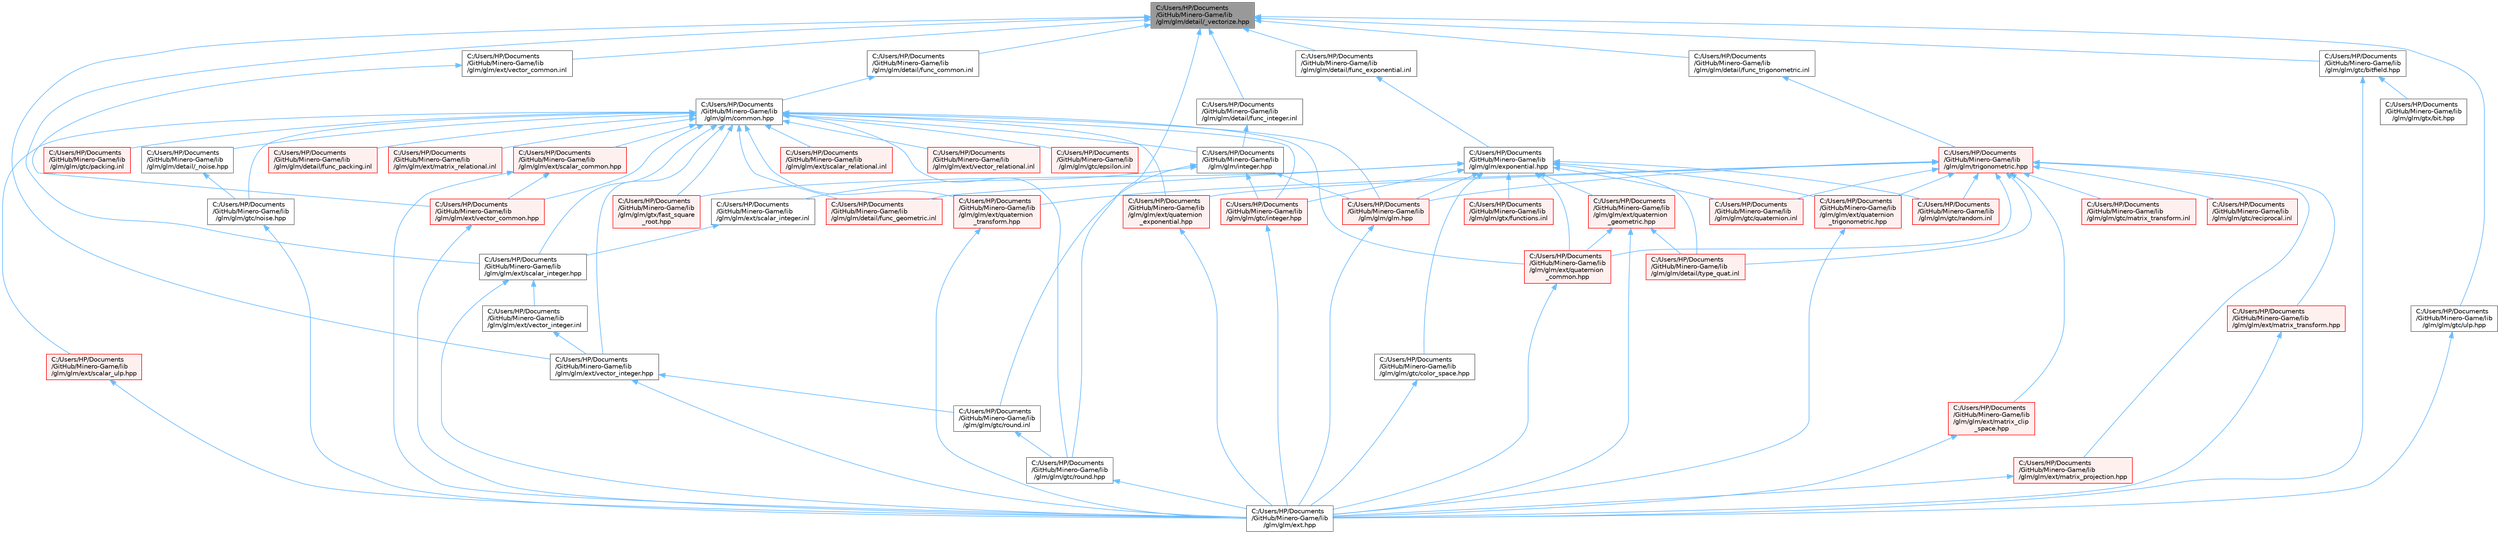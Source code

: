 digraph "C:/Users/HP/Documents/GitHub/Minero-Game/lib/glm/glm/detail/_vectorize.hpp"
{
 // LATEX_PDF_SIZE
  bgcolor="transparent";
  edge [fontname=Helvetica,fontsize=10,labelfontname=Helvetica,labelfontsize=10];
  node [fontname=Helvetica,fontsize=10,shape=box,height=0.2,width=0.4];
  Node1 [id="Node000001",label="C:/Users/HP/Documents\l/GitHub/Minero-Game/lib\l/glm/glm/detail/_vectorize.hpp",height=0.2,width=0.4,color="gray40", fillcolor="grey60", style="filled", fontcolor="black",tooltip=" "];
  Node1 -> Node2 [id="edge193_Node000001_Node000002",dir="back",color="steelblue1",style="solid",tooltip=" "];
  Node2 [id="Node000002",label="C:/Users/HP/Documents\l/GitHub/Minero-Game/lib\l/glm/glm/detail/func_common.inl",height=0.2,width=0.4,color="grey40", fillcolor="white", style="filled",URL="$lib_2glm_2glm_2detail_2func__common_8inl.html",tooltip=" "];
  Node2 -> Node3 [id="edge194_Node000002_Node000003",dir="back",color="steelblue1",style="solid",tooltip=" "];
  Node3 [id="Node000003",label="C:/Users/HP/Documents\l/GitHub/Minero-Game/lib\l/glm/glm/common.hpp",height=0.2,width=0.4,color="grey40", fillcolor="white", style="filled",URL="$lib_2glm_2glm_2common_8hpp.html",tooltip=" "];
  Node3 -> Node4 [id="edge195_Node000003_Node000004",dir="back",color="steelblue1",style="solid",tooltip=" "];
  Node4 [id="Node000004",label="C:/Users/HP/Documents\l/GitHub/Minero-Game/lib\l/glm/glm/detail/_noise.hpp",height=0.2,width=0.4,color="grey40", fillcolor="white", style="filled",URL="$lib_2glm_2glm_2detail_2__noise_8hpp.html",tooltip=" "];
  Node4 -> Node5 [id="edge196_Node000004_Node000005",dir="back",color="steelblue1",style="solid",tooltip=" "];
  Node5 [id="Node000005",label="C:/Users/HP/Documents\l/GitHub/Minero-Game/lib\l/glm/glm/gtc/noise.hpp",height=0.2,width=0.4,color="grey40", fillcolor="white", style="filled",URL="$lib_2glm_2glm_2gtc_2noise_8hpp.html",tooltip=" "];
  Node5 -> Node6 [id="edge197_Node000005_Node000006",dir="back",color="steelblue1",style="solid",tooltip=" "];
  Node6 [id="Node000006",label="C:/Users/HP/Documents\l/GitHub/Minero-Game/lib\l/glm/glm/ext.hpp",height=0.2,width=0.4,color="grey40", fillcolor="white", style="filled",URL="$lib_2glm_2glm_2ext_8hpp.html",tooltip=" "];
  Node3 -> Node7 [id="edge198_Node000003_Node000007",dir="back",color="steelblue1",style="solid",tooltip=" "];
  Node7 [id="Node000007",label="C:/Users/HP/Documents\l/GitHub/Minero-Game/lib\l/glm/glm/detail/func_geometric.inl",height=0.2,width=0.4,color="red", fillcolor="#FFF0F0", style="filled",URL="$lib_2glm_2glm_2detail_2func__geometric_8inl.html",tooltip=" "];
  Node3 -> Node138 [id="edge199_Node000003_Node000138",dir="back",color="steelblue1",style="solid",tooltip=" "];
  Node138 [id="Node000138",label="C:/Users/HP/Documents\l/GitHub/Minero-Game/lib\l/glm/glm/detail/func_packing.inl",height=0.2,width=0.4,color="red", fillcolor="#FFF0F0", style="filled",URL="$lib_2glm_2glm_2detail_2func__packing_8inl.html",tooltip=" "];
  Node3 -> Node140 [id="edge200_Node000003_Node000140",dir="back",color="steelblue1",style="solid",tooltip=" "];
  Node140 [id="Node000140",label="C:/Users/HP/Documents\l/GitHub/Minero-Game/lib\l/glm/glm/ext/matrix_relational.inl",height=0.2,width=0.4,color="red", fillcolor="#FFF0F0", style="filled",URL="$lib_2glm_2glm_2ext_2matrix__relational_8inl.html",tooltip=" "];
  Node3 -> Node129 [id="edge201_Node000003_Node000129",dir="back",color="steelblue1",style="solid",tooltip=" "];
  Node129 [id="Node000129",label="C:/Users/HP/Documents\l/GitHub/Minero-Game/lib\l/glm/glm/ext/quaternion\l_common.hpp",height=0.2,width=0.4,color="red", fillcolor="#FFF0F0", style="filled",URL="$lib_2glm_2glm_2ext_2quaternion__common_8hpp.html",tooltip=" "];
  Node129 -> Node6 [id="edge202_Node000129_Node000006",dir="back",color="steelblue1",style="solid",tooltip=" "];
  Node3 -> Node126 [id="edge203_Node000003_Node000126",dir="back",color="steelblue1",style="solid",tooltip=" "];
  Node126 [id="Node000126",label="C:/Users/HP/Documents\l/GitHub/Minero-Game/lib\l/glm/glm/ext/quaternion\l_exponential.hpp",height=0.2,width=0.4,color="red", fillcolor="#FFF0F0", style="filled",URL="$lib_2glm_2glm_2ext_2quaternion__exponential_8hpp.html",tooltip=" "];
  Node126 -> Node6 [id="edge204_Node000126_Node000006",dir="back",color="steelblue1",style="solid",tooltip=" "];
  Node3 -> Node130 [id="edge205_Node000003_Node000130",dir="back",color="steelblue1",style="solid",tooltip=" "];
  Node130 [id="Node000130",label="C:/Users/HP/Documents\l/GitHub/Minero-Game/lib\l/glm/glm/ext/quaternion\l_transform.hpp",height=0.2,width=0.4,color="red", fillcolor="#FFF0F0", style="filled",URL="$lib_2glm_2glm_2ext_2quaternion__transform_8hpp.html",tooltip=" "];
  Node130 -> Node6 [id="edge206_Node000130_Node000006",dir="back",color="steelblue1",style="solid",tooltip=" "];
  Node3 -> Node142 [id="edge207_Node000003_Node000142",dir="back",color="steelblue1",style="solid",tooltip=" "];
  Node142 [id="Node000142",label="C:/Users/HP/Documents\l/GitHub/Minero-Game/lib\l/glm/glm/ext/scalar_common.hpp",height=0.2,width=0.4,color="red", fillcolor="#FFF0F0", style="filled",URL="$lib_2glm_2glm_2ext_2scalar__common_8hpp.html",tooltip=" "];
  Node142 -> Node6 [id="edge208_Node000142_Node000006",dir="back",color="steelblue1",style="solid",tooltip=" "];
  Node142 -> Node143 [id="edge209_Node000142_Node000143",dir="back",color="steelblue1",style="solid",tooltip=" "];
  Node143 [id="Node000143",label="C:/Users/HP/Documents\l/GitHub/Minero-Game/lib\l/glm/glm/ext/vector_common.hpp",height=0.2,width=0.4,color="red", fillcolor="#FFF0F0", style="filled",URL="$lib_2glm_2glm_2ext_2vector__common_8hpp.html",tooltip=" "];
  Node143 -> Node6 [id="edge210_Node000143_Node000006",dir="back",color="steelblue1",style="solid",tooltip=" "];
  Node3 -> Node144 [id="edge211_Node000003_Node000144",dir="back",color="steelblue1",style="solid",tooltip=" "];
  Node144 [id="Node000144",label="C:/Users/HP/Documents\l/GitHub/Minero-Game/lib\l/glm/glm/ext/scalar_integer.hpp",height=0.2,width=0.4,color="grey40", fillcolor="white", style="filled",URL="$lib_2glm_2glm_2ext_2scalar__integer_8hpp.html",tooltip=" "];
  Node144 -> Node6 [id="edge212_Node000144_Node000006",dir="back",color="steelblue1",style="solid",tooltip=" "];
  Node144 -> Node145 [id="edge213_Node000144_Node000145",dir="back",color="steelblue1",style="solid",tooltip=" "];
  Node145 [id="Node000145",label="C:/Users/HP/Documents\l/GitHub/Minero-Game/lib\l/glm/glm/ext/vector_integer.inl",height=0.2,width=0.4,color="grey40", fillcolor="white", style="filled",URL="$lib_2glm_2glm_2ext_2vector__integer_8inl.html",tooltip=" "];
  Node145 -> Node146 [id="edge214_Node000145_Node000146",dir="back",color="steelblue1",style="solid",tooltip=" "];
  Node146 [id="Node000146",label="C:/Users/HP/Documents\l/GitHub/Minero-Game/lib\l/glm/glm/ext/vector_integer.hpp",height=0.2,width=0.4,color="grey40", fillcolor="white", style="filled",URL="$lib_2glm_2glm_2ext_2vector__integer_8hpp.html",tooltip=" "];
  Node146 -> Node6 [id="edge215_Node000146_Node000006",dir="back",color="steelblue1",style="solid",tooltip=" "];
  Node146 -> Node147 [id="edge216_Node000146_Node000147",dir="back",color="steelblue1",style="solid",tooltip=" "];
  Node147 [id="Node000147",label="C:/Users/HP/Documents\l/GitHub/Minero-Game/lib\l/glm/glm/gtc/round.inl",height=0.2,width=0.4,color="grey40", fillcolor="white", style="filled",URL="$lib_2glm_2glm_2gtc_2round_8inl.html",tooltip=" "];
  Node147 -> Node148 [id="edge217_Node000147_Node000148",dir="back",color="steelblue1",style="solid",tooltip=" "];
  Node148 [id="Node000148",label="C:/Users/HP/Documents\l/GitHub/Minero-Game/lib\l/glm/glm/gtc/round.hpp",height=0.2,width=0.4,color="grey40", fillcolor="white", style="filled",URL="$lib_2glm_2glm_2gtc_2round_8hpp.html",tooltip=" "];
  Node148 -> Node6 [id="edge218_Node000148_Node000006",dir="back",color="steelblue1",style="solid",tooltip=" "];
  Node3 -> Node149 [id="edge219_Node000003_Node000149",dir="back",color="steelblue1",style="solid",tooltip=" "];
  Node149 [id="Node000149",label="C:/Users/HP/Documents\l/GitHub/Minero-Game/lib\l/glm/glm/ext/scalar_relational.inl",height=0.2,width=0.4,color="red", fillcolor="#FFF0F0", style="filled",URL="$lib_2glm_2glm_2ext_2scalar__relational_8inl.html",tooltip=" "];
  Node3 -> Node152 [id="edge220_Node000003_Node000152",dir="back",color="steelblue1",style="solid",tooltip=" "];
  Node152 [id="Node000152",label="C:/Users/HP/Documents\l/GitHub/Minero-Game/lib\l/glm/glm/ext/scalar_ulp.hpp",height=0.2,width=0.4,color="red", fillcolor="#FFF0F0", style="filled",URL="$lib_2glm_2glm_2ext_2scalar__ulp_8hpp.html",tooltip=" "];
  Node152 -> Node6 [id="edge221_Node000152_Node000006",dir="back",color="steelblue1",style="solid",tooltip=" "];
  Node3 -> Node143 [id="edge222_Node000003_Node000143",dir="back",color="steelblue1",style="solid",tooltip=" "];
  Node3 -> Node146 [id="edge223_Node000003_Node000146",dir="back",color="steelblue1",style="solid",tooltip=" "];
  Node3 -> Node156 [id="edge224_Node000003_Node000156",dir="back",color="steelblue1",style="solid",tooltip=" "];
  Node156 [id="Node000156",label="C:/Users/HP/Documents\l/GitHub/Minero-Game/lib\l/glm/glm/ext/vector_relational.inl",height=0.2,width=0.4,color="red", fillcolor="#FFF0F0", style="filled",URL="$lib_2glm_2glm_2ext_2vector__relational_8inl.html",tooltip=" "];
  Node3 -> Node19 [id="edge225_Node000003_Node000019",dir="back",color="steelblue1",style="solid",tooltip=" "];
  Node19 [id="Node000019",label="C:/Users/HP/Documents\l/GitHub/Minero-Game/lib\l/glm/glm/glm.hpp",height=0.2,width=0.4,color="red", fillcolor="#FFF0F0", style="filled",URL="$lib_2glm_2glm_2glm_8hpp.html",tooltip=" "];
  Node19 -> Node6 [id="edge226_Node000019_Node000006",dir="back",color="steelblue1",style="solid",tooltip=" "];
  Node3 -> Node159 [id="edge227_Node000003_Node000159",dir="back",color="steelblue1",style="solid",tooltip=" "];
  Node159 [id="Node000159",label="C:/Users/HP/Documents\l/GitHub/Minero-Game/lib\l/glm/glm/gtc/epsilon.inl",height=0.2,width=0.4,color="red", fillcolor="#FFF0F0", style="filled",URL="$lib_2glm_2glm_2gtc_2epsilon_8inl.html",tooltip=" "];
  Node3 -> Node164 [id="edge228_Node000003_Node000164",dir="back",color="steelblue1",style="solid",tooltip=" "];
  Node164 [id="Node000164",label="C:/Users/HP/Documents\l/GitHub/Minero-Game/lib\l/glm/glm/gtc/integer.hpp",height=0.2,width=0.4,color="red", fillcolor="#FFF0F0", style="filled",URL="$lib_2glm_2glm_2gtc_2integer_8hpp.html",tooltip=" "];
  Node164 -> Node6 [id="edge229_Node000164_Node000006",dir="back",color="steelblue1",style="solid",tooltip=" "];
  Node3 -> Node5 [id="edge230_Node000003_Node000005",dir="back",color="steelblue1",style="solid",tooltip=" "];
  Node3 -> Node151 [id="edge231_Node000003_Node000151",dir="back",color="steelblue1",style="solid",tooltip=" "];
  Node151 [id="Node000151",label="C:/Users/HP/Documents\l/GitHub/Minero-Game/lib\l/glm/glm/gtc/packing.inl",height=0.2,width=0.4,color="red", fillcolor="#FFF0F0", style="filled",URL="$lib_2glm_2glm_2gtc_2packing_8inl.html",tooltip=" "];
  Node3 -> Node148 [id="edge232_Node000003_Node000148",dir="back",color="steelblue1",style="solid",tooltip=" "];
  Node3 -> Node135 [id="edge233_Node000003_Node000135",dir="back",color="steelblue1",style="solid",tooltip=" "];
  Node135 [id="Node000135",label="C:/Users/HP/Documents\l/GitHub/Minero-Game/lib\l/glm/glm/gtx/fast_square\l_root.hpp",height=0.2,width=0.4,color="red", fillcolor="#FFF0F0", style="filled",URL="$lib_2glm_2glm_2gtx_2fast__square__root_8hpp.html",tooltip=" "];
  Node3 -> Node165 [id="edge234_Node000003_Node000165",dir="back",color="steelblue1",style="solid",tooltip=" "];
  Node165 [id="Node000165",label="C:/Users/HP/Documents\l/GitHub/Minero-Game/lib\l/glm/glm/integer.hpp",height=0.2,width=0.4,color="grey40", fillcolor="white", style="filled",URL="$lib_2glm_2glm_2integer_8hpp.html",tooltip=" "];
  Node165 -> Node166 [id="edge235_Node000165_Node000166",dir="back",color="steelblue1",style="solid",tooltip=" "];
  Node166 [id="Node000166",label="C:/Users/HP/Documents\l/GitHub/Minero-Game/lib\l/glm/glm/ext/scalar_integer.inl",height=0.2,width=0.4,color="grey40", fillcolor="white", style="filled",URL="$lib_2glm_2glm_2ext_2scalar__integer_8inl.html",tooltip=" "];
  Node166 -> Node144 [id="edge236_Node000166_Node000144",dir="back",color="steelblue1",style="solid",tooltip=" "];
  Node165 -> Node19 [id="edge237_Node000165_Node000019",dir="back",color="steelblue1",style="solid",tooltip=" "];
  Node165 -> Node164 [id="edge238_Node000165_Node000164",dir="back",color="steelblue1",style="solid",tooltip=" "];
  Node165 -> Node147 [id="edge239_Node000165_Node000147",dir="back",color="steelblue1",style="solid",tooltip=" "];
  Node1 -> Node167 [id="edge240_Node000001_Node000167",dir="back",color="steelblue1",style="solid",tooltip=" "];
  Node167 [id="Node000167",label="C:/Users/HP/Documents\l/GitHub/Minero-Game/lib\l/glm/glm/detail/func_exponential.inl",height=0.2,width=0.4,color="grey40", fillcolor="white", style="filled",URL="$lib_2glm_2glm_2detail_2func__exponential_8inl.html",tooltip=" "];
  Node167 -> Node168 [id="edge241_Node000167_Node000168",dir="back",color="steelblue1",style="solid",tooltip=" "];
  Node168 [id="Node000168",label="C:/Users/HP/Documents\l/GitHub/Minero-Game/lib\l/glm/glm/exponential.hpp",height=0.2,width=0.4,color="grey40", fillcolor="white", style="filled",URL="$lib_2glm_2glm_2exponential_8hpp.html",tooltip=" "];
  Node168 -> Node7 [id="edge242_Node000168_Node000007",dir="back",color="steelblue1",style="solid",tooltip=" "];
  Node168 -> Node128 [id="edge243_Node000168_Node000128",dir="back",color="steelblue1",style="solid",tooltip=" "];
  Node128 [id="Node000128",label="C:/Users/HP/Documents\l/GitHub/Minero-Game/lib\l/glm/glm/detail/type_quat.inl",height=0.2,width=0.4,color="red", fillcolor="#FFF0F0", style="filled",URL="$lib_2glm_2glm_2detail_2type__quat_8inl.html",tooltip=" "];
  Node168 -> Node129 [id="edge244_Node000168_Node000129",dir="back",color="steelblue1",style="solid",tooltip=" "];
  Node168 -> Node127 [id="edge245_Node000168_Node000127",dir="back",color="steelblue1",style="solid",tooltip=" "];
  Node127 [id="Node000127",label="C:/Users/HP/Documents\l/GitHub/Minero-Game/lib\l/glm/glm/ext/quaternion\l_geometric.hpp",height=0.2,width=0.4,color="red", fillcolor="#FFF0F0", style="filled",URL="$lib_2glm_2glm_2ext_2quaternion__geometric_8hpp.html",tooltip=" "];
  Node127 -> Node128 [id="edge246_Node000127_Node000128",dir="back",color="steelblue1",style="solid",tooltip=" "];
  Node127 -> Node6 [id="edge247_Node000127_Node000006",dir="back",color="steelblue1",style="solid",tooltip=" "];
  Node127 -> Node129 [id="edge248_Node000127_Node000129",dir="back",color="steelblue1",style="solid",tooltip=" "];
  Node168 -> Node158 [id="edge249_Node000168_Node000158",dir="back",color="steelblue1",style="solid",tooltip=" "];
  Node158 [id="Node000158",label="C:/Users/HP/Documents\l/GitHub/Minero-Game/lib\l/glm/glm/ext/quaternion\l_trigonometric.hpp",height=0.2,width=0.4,color="red", fillcolor="#FFF0F0", style="filled",URL="$lib_2glm_2glm_2ext_2quaternion__trigonometric_8hpp.html",tooltip=" "];
  Node158 -> Node6 [id="edge250_Node000158_Node000006",dir="back",color="steelblue1",style="solid",tooltip=" "];
  Node168 -> Node19 [id="edge251_Node000168_Node000019",dir="back",color="steelblue1",style="solid",tooltip=" "];
  Node168 -> Node169 [id="edge252_Node000168_Node000169",dir="back",color="steelblue1",style="solid",tooltip=" "];
  Node169 [id="Node000169",label="C:/Users/HP/Documents\l/GitHub/Minero-Game/lib\l/glm/glm/gtc/color_space.hpp",height=0.2,width=0.4,color="grey40", fillcolor="white", style="filled",URL="$lib_2glm_2glm_2gtc_2color__space_8hpp.html",tooltip=" "];
  Node169 -> Node6 [id="edge253_Node000169_Node000006",dir="back",color="steelblue1",style="solid",tooltip=" "];
  Node168 -> Node164 [id="edge254_Node000168_Node000164",dir="back",color="steelblue1",style="solid",tooltip=" "];
  Node168 -> Node131 [id="edge255_Node000168_Node000131",dir="back",color="steelblue1",style="solid",tooltip=" "];
  Node131 [id="Node000131",label="C:/Users/HP/Documents\l/GitHub/Minero-Game/lib\l/glm/glm/gtc/quaternion.inl",height=0.2,width=0.4,color="red", fillcolor="#FFF0F0", style="filled",URL="$lib_2glm_2glm_2gtc_2quaternion_8inl.html",tooltip=" "];
  Node168 -> Node132 [id="edge256_Node000168_Node000132",dir="back",color="steelblue1",style="solid",tooltip=" "];
  Node132 [id="Node000132",label="C:/Users/HP/Documents\l/GitHub/Minero-Game/lib\l/glm/glm/gtc/random.inl",height=0.2,width=0.4,color="red", fillcolor="#FFF0F0", style="filled",URL="$lib_2glm_2glm_2gtc_2random_8inl.html",tooltip=" "];
  Node168 -> Node135 [id="edge257_Node000168_Node000135",dir="back",color="steelblue1",style="solid",tooltip=" "];
  Node168 -> Node170 [id="edge258_Node000168_Node000170",dir="back",color="steelblue1",style="solid",tooltip=" "];
  Node170 [id="Node000170",label="C:/Users/HP/Documents\l/GitHub/Minero-Game/lib\l/glm/glm/gtx/functions.inl",height=0.2,width=0.4,color="red", fillcolor="#FFF0F0", style="filled",URL="$lib_2glm_2glm_2gtx_2functions_8inl.html",tooltip=" "];
  Node1 -> Node172 [id="edge259_Node000001_Node000172",dir="back",color="steelblue1",style="solid",tooltip=" "];
  Node172 [id="Node000172",label="C:/Users/HP/Documents\l/GitHub/Minero-Game/lib\l/glm/glm/detail/func_integer.inl",height=0.2,width=0.4,color="grey40", fillcolor="white", style="filled",URL="$lib_2glm_2glm_2detail_2func__integer_8inl.html",tooltip=" "];
  Node172 -> Node165 [id="edge260_Node000172_Node000165",dir="back",color="steelblue1",style="solid",tooltip=" "];
  Node1 -> Node173 [id="edge261_Node000001_Node000173",dir="back",color="steelblue1",style="solid",tooltip=" "];
  Node173 [id="Node000173",label="C:/Users/HP/Documents\l/GitHub/Minero-Game/lib\l/glm/glm/detail/func_trigonometric.inl",height=0.2,width=0.4,color="grey40", fillcolor="white", style="filled",URL="$lib_2glm_2glm_2detail_2func__trigonometric_8inl.html",tooltip=" "];
  Node173 -> Node174 [id="edge262_Node000173_Node000174",dir="back",color="steelblue1",style="solid",tooltip=" "];
  Node174 [id="Node000174",label="C:/Users/HP/Documents\l/GitHub/Minero-Game/lib\l/glm/glm/trigonometric.hpp",height=0.2,width=0.4,color="red", fillcolor="#FFF0F0", style="filled",URL="$lib_2glm_2glm_2trigonometric_8hpp.html",tooltip=" "];
  Node174 -> Node128 [id="edge263_Node000174_Node000128",dir="back",color="steelblue1",style="solid",tooltip=" "];
  Node174 -> Node125 [id="edge264_Node000174_Node000125",dir="back",color="steelblue1",style="solid",tooltip=" "];
  Node125 [id="Node000125",label="C:/Users/HP/Documents\l/GitHub/Minero-Game/lib\l/glm/glm/ext/matrix_clip\l_space.hpp",height=0.2,width=0.4,color="red", fillcolor="#FFF0F0", style="filled",URL="$lib_2glm_2glm_2ext_2matrix__clip__space_8hpp.html",tooltip=" "];
  Node125 -> Node6 [id="edge265_Node000125_Node000006",dir="back",color="steelblue1",style="solid",tooltip=" "];
  Node174 -> Node122 [id="edge266_Node000174_Node000122",dir="back",color="steelblue1",style="solid",tooltip=" "];
  Node122 [id="Node000122",label="C:/Users/HP/Documents\l/GitHub/Minero-Game/lib\l/glm/glm/ext/matrix_projection.hpp",height=0.2,width=0.4,color="red", fillcolor="#FFF0F0", style="filled",URL="$lib_2glm_2glm_2ext_2matrix__projection_8hpp.html",tooltip=" "];
  Node122 -> Node6 [id="edge267_Node000122_Node000006",dir="back",color="steelblue1",style="solid",tooltip=" "];
  Node174 -> Node123 [id="edge268_Node000174_Node000123",dir="back",color="steelblue1",style="solid",tooltip=" "];
  Node123 [id="Node000123",label="C:/Users/HP/Documents\l/GitHub/Minero-Game/lib\l/glm/glm/ext/matrix_transform.hpp",height=0.2,width=0.4,color="red", fillcolor="#FFF0F0", style="filled",URL="$lib_2glm_2glm_2ext_2matrix__transform_8hpp.html",tooltip=" "];
  Node123 -> Node6 [id="edge269_Node000123_Node000006",dir="back",color="steelblue1",style="solid",tooltip=" "];
  Node174 -> Node129 [id="edge270_Node000174_Node000129",dir="back",color="steelblue1",style="solid",tooltip=" "];
  Node174 -> Node126 [id="edge271_Node000174_Node000126",dir="back",color="steelblue1",style="solid",tooltip=" "];
  Node174 -> Node130 [id="edge272_Node000174_Node000130",dir="back",color="steelblue1",style="solid",tooltip=" "];
  Node174 -> Node158 [id="edge273_Node000174_Node000158",dir="back",color="steelblue1",style="solid",tooltip=" "];
  Node174 -> Node19 [id="edge274_Node000174_Node000019",dir="back",color="steelblue1",style="solid",tooltip=" "];
  Node174 -> Node124 [id="edge275_Node000174_Node000124",dir="back",color="steelblue1",style="solid",tooltip=" "];
  Node124 [id="Node000124",label="C:/Users/HP/Documents\l/GitHub/Minero-Game/lib\l/glm/glm/gtc/matrix_transform.inl",height=0.2,width=0.4,color="red", fillcolor="#FFF0F0", style="filled",URL="$lib_2glm_2glm_2gtc_2matrix__transform_8inl.html",tooltip=" "];
  Node174 -> Node131 [id="edge276_Node000174_Node000131",dir="back",color="steelblue1",style="solid",tooltip=" "];
  Node174 -> Node132 [id="edge277_Node000174_Node000132",dir="back",color="steelblue1",style="solid",tooltip=" "];
  Node174 -> Node175 [id="edge278_Node000174_Node000175",dir="back",color="steelblue1",style="solid",tooltip=" "];
  Node175 [id="Node000175",label="C:/Users/HP/Documents\l/GitHub/Minero-Game/lib\l/glm/glm/gtc/reciprocal.inl",height=0.2,width=0.4,color="red", fillcolor="#FFF0F0", style="filled",URL="$lib_2glm_2glm_2gtc_2reciprocal_8inl.html",tooltip=" "];
  Node1 -> Node144 [id="edge279_Node000001_Node000144",dir="back",color="steelblue1",style="solid",tooltip=" "];
  Node1 -> Node178 [id="edge280_Node000001_Node000178",dir="back",color="steelblue1",style="solid",tooltip=" "];
  Node178 [id="Node000178",label="C:/Users/HP/Documents\l/GitHub/Minero-Game/lib\l/glm/glm/ext/vector_common.inl",height=0.2,width=0.4,color="grey40", fillcolor="white", style="filled",URL="$lib_2glm_2glm_2ext_2vector__common_8inl.html",tooltip=" "];
  Node178 -> Node143 [id="edge281_Node000178_Node000143",dir="back",color="steelblue1",style="solid",tooltip=" "];
  Node1 -> Node146 [id="edge282_Node000001_Node000146",dir="back",color="steelblue1",style="solid",tooltip=" "];
  Node1 -> Node84 [id="edge283_Node000001_Node000084",dir="back",color="steelblue1",style="solid",tooltip=" "];
  Node84 [id="Node000084",label="C:/Users/HP/Documents\l/GitHub/Minero-Game/lib\l/glm/glm/gtc/bitfield.hpp",height=0.2,width=0.4,color="grey40", fillcolor="white", style="filled",URL="$lib_2glm_2glm_2gtc_2bitfield_8hpp.html",tooltip=" "];
  Node84 -> Node6 [id="edge284_Node000084_Node000006",dir="back",color="steelblue1",style="solid",tooltip=" "];
  Node84 -> Node85 [id="edge285_Node000084_Node000085",dir="back",color="steelblue1",style="solid",tooltip=" "];
  Node85 [id="Node000085",label="C:/Users/HP/Documents\l/GitHub/Minero-Game/lib\l/glm/glm/gtx/bit.hpp",height=0.2,width=0.4,color="grey40", fillcolor="white", style="filled",URL="$lib_2glm_2glm_2gtx_2bit_8hpp.html",tooltip=" "];
  Node1 -> Node148 [id="edge286_Node000001_Node000148",dir="back",color="steelblue1",style="solid",tooltip=" "];
  Node1 -> Node155 [id="edge287_Node000001_Node000155",dir="back",color="steelblue1",style="solid",tooltip=" "];
  Node155 [id="Node000155",label="C:/Users/HP/Documents\l/GitHub/Minero-Game/lib\l/glm/glm/gtc/ulp.hpp",height=0.2,width=0.4,color="grey40", fillcolor="white", style="filled",URL="$lib_2glm_2glm_2gtc_2ulp_8hpp.html",tooltip=" "];
  Node155 -> Node6 [id="edge288_Node000155_Node000006",dir="back",color="steelblue1",style="solid",tooltip=" "];
}
